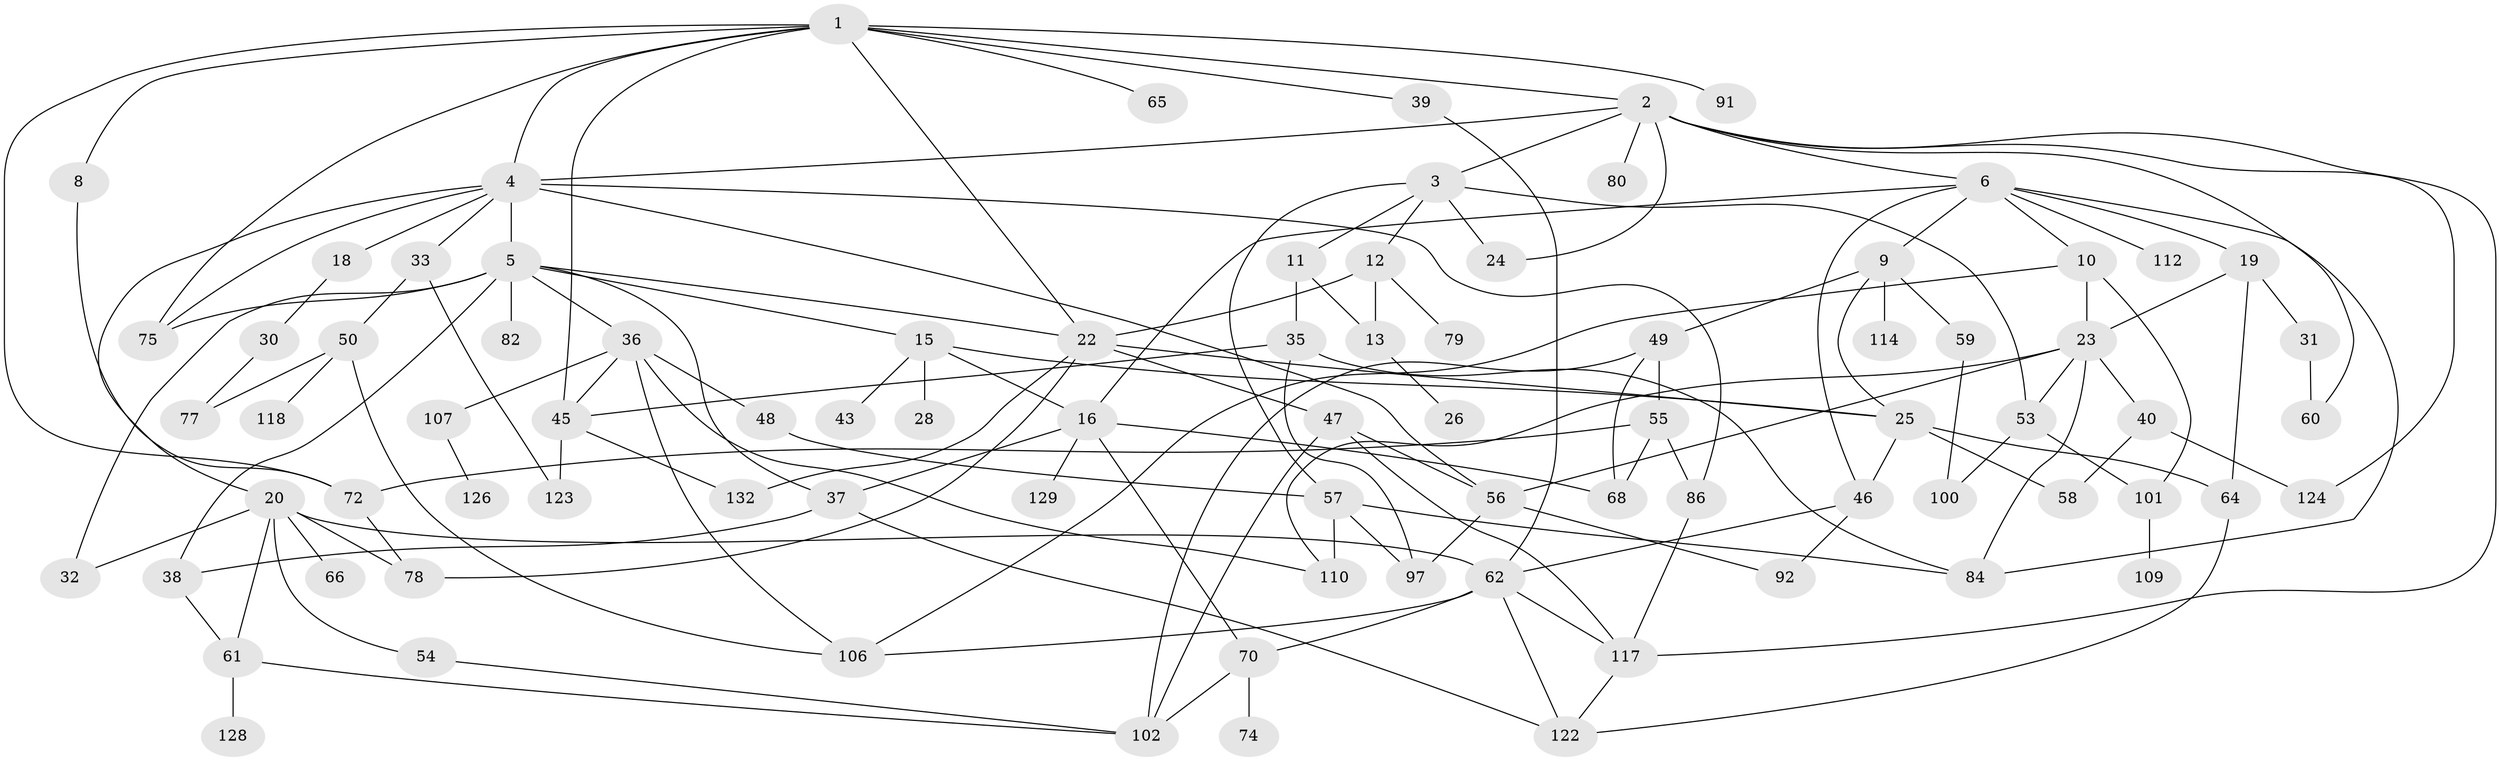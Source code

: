 // original degree distribution, {10: 0.007518796992481203, 6: 0.03759398496240601, 5: 0.06766917293233082, 8: 0.015037593984962405, 9: 0.007518796992481203, 2: 0.2932330827067669, 4: 0.15037593984962405, 3: 0.24812030075187969, 7: 0.007518796992481203, 1: 0.16541353383458646}
// Generated by graph-tools (version 1.1) at 2025/10/02/27/25 16:10:56]
// undirected, 86 vertices, 147 edges
graph export_dot {
graph [start="1"]
  node [color=gray90,style=filled];
  1 [super="+21"];
  2 [super="+14"];
  3 [super="+51"];
  4 [super="+17"];
  5 [super="+7"];
  6 [super="+27"];
  8;
  9;
  10;
  11 [super="+29"];
  12 [super="+41"];
  13 [super="+42"];
  15 [super="+52"];
  16 [super="+111"];
  18;
  19 [super="+131"];
  20 [super="+34"];
  22 [super="+44"];
  23 [super="+115"];
  24 [super="+88"];
  25 [super="+67"];
  26;
  28;
  30 [super="+98"];
  31;
  32;
  33;
  35;
  36 [super="+99"];
  37 [super="+116"];
  38;
  39 [super="+63"];
  40 [super="+120"];
  43;
  45 [super="+90"];
  46 [super="+73"];
  47 [super="+71"];
  48;
  49 [super="+81"];
  50 [super="+83"];
  53 [super="+87"];
  54 [super="+93"];
  55 [super="+85"];
  56 [super="+76"];
  57 [super="+113"];
  58;
  59 [super="+89"];
  60;
  61 [super="+121"];
  62 [super="+105"];
  64 [super="+69"];
  65;
  66;
  68 [super="+104"];
  70;
  72 [super="+96"];
  74;
  75 [super="+103"];
  77;
  78;
  79 [super="+94"];
  80 [super="+95"];
  82 [super="+130"];
  84;
  86;
  91;
  92;
  97;
  100;
  101 [super="+108"];
  102 [super="+119"];
  106 [super="+125"];
  107;
  109;
  110;
  112;
  114;
  117 [super="+133"];
  118;
  122;
  123;
  124 [super="+127"];
  126;
  128;
  129;
  132;
  1 -- 2 [weight=2];
  1 -- 4 [weight=2];
  1 -- 8;
  1 -- 22;
  1 -- 65;
  1 -- 72;
  1 -- 91;
  1 -- 45;
  1 -- 39;
  1 -- 75;
  2 -- 3;
  2 -- 6;
  2 -- 80;
  2 -- 124;
  2 -- 4;
  2 -- 117 [weight=2];
  2 -- 24;
  2 -- 60;
  3 -- 11;
  3 -- 12;
  3 -- 24;
  3 -- 57;
  3 -- 53;
  4 -- 5;
  4 -- 20;
  4 -- 33;
  4 -- 56;
  4 -- 75;
  4 -- 18 [weight=2];
  4 -- 86;
  5 -- 15;
  5 -- 36;
  5 -- 37;
  5 -- 38;
  5 -- 82;
  5 -- 32;
  5 -- 75;
  5 -- 22;
  6 -- 9;
  6 -- 10;
  6 -- 16;
  6 -- 19;
  6 -- 46;
  6 -- 84;
  6 -- 112;
  8 -- 72;
  9 -- 25;
  9 -- 49;
  9 -- 59;
  9 -- 114;
  10 -- 23;
  10 -- 106;
  10 -- 101;
  11 -- 13;
  11 -- 35;
  12 -- 79;
  12 -- 22;
  12 -- 13;
  13 -- 26;
  15 -- 28;
  15 -- 43;
  15 -- 25;
  15 -- 16;
  16 -- 68;
  16 -- 70;
  16 -- 37;
  16 -- 129;
  18 -- 30;
  19 -- 31;
  19 -- 23;
  19 -- 64;
  20 -- 32;
  20 -- 66;
  20 -- 62;
  20 -- 54;
  20 -- 78;
  20 -- 61;
  22 -- 47;
  22 -- 78;
  22 -- 25;
  22 -- 132;
  23 -- 40;
  23 -- 110;
  23 -- 56;
  23 -- 84;
  23 -- 53;
  25 -- 58;
  25 -- 64;
  25 -- 46;
  30 -- 77;
  31 -- 60;
  33 -- 50;
  33 -- 123;
  35 -- 84;
  35 -- 97;
  35 -- 45;
  36 -- 48;
  36 -- 107;
  36 -- 110;
  36 -- 45;
  36 -- 106;
  37 -- 122;
  37 -- 38;
  38 -- 61;
  39 -- 62;
  40 -- 58;
  40 -- 124;
  45 -- 132;
  45 -- 123;
  46 -- 62;
  46 -- 92;
  47 -- 102;
  47 -- 56;
  47 -- 117;
  48 -- 57;
  49 -- 55;
  49 -- 102;
  49 -- 68;
  50 -- 77;
  50 -- 118;
  50 -- 106;
  53 -- 101;
  53 -- 100;
  54 -- 102;
  55 -- 86;
  55 -- 68;
  55 -- 72;
  56 -- 97;
  56 -- 92;
  57 -- 97;
  57 -- 110;
  57 -- 84;
  59 -- 100;
  61 -- 128;
  61 -- 102;
  62 -- 117;
  62 -- 70;
  62 -- 122;
  62 -- 106;
  64 -- 122;
  70 -- 74;
  70 -- 102;
  72 -- 78;
  86 -- 117;
  101 -- 109;
  107 -- 126;
  117 -- 122;
}
